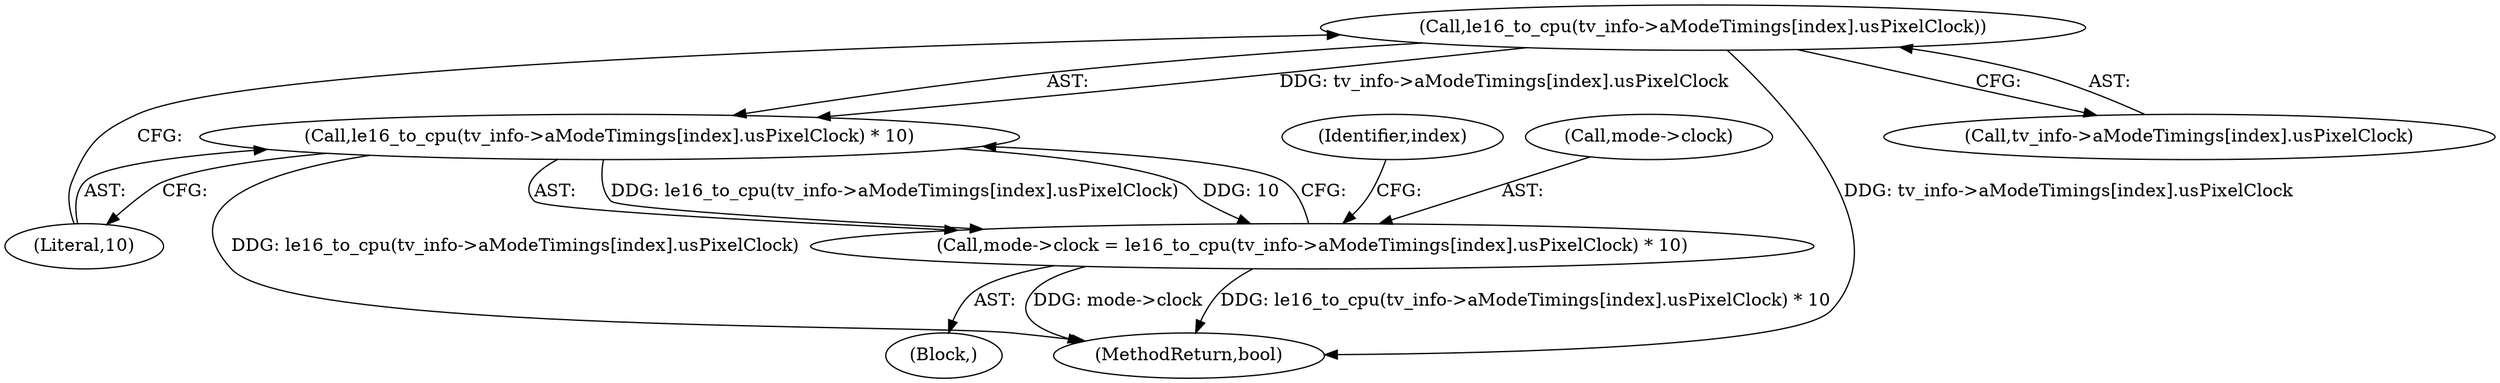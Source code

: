 digraph "0_linux_0031c41be5c529f8329e327b63cde92ba1284842@array" {
"1000344" [label="(Call,le16_to_cpu(tv_info->aModeTimings[index].usPixelClock))"];
"1000343" [label="(Call,le16_to_cpu(tv_info->aModeTimings[index].usPixelClock) * 10)"];
"1000339" [label="(Call,mode->clock = le16_to_cpu(tv_info->aModeTimings[index].usPixelClock) * 10)"];
"1000144" [label="(Block,)"];
"1000558" [label="(MethodReturn,bool)"];
"1000345" [label="(Call,tv_info->aModeTimings[index].usPixelClock)"];
"1000352" [label="(Literal,10)"];
"1000343" [label="(Call,le16_to_cpu(tv_info->aModeTimings[index].usPixelClock) * 10)"];
"1000339" [label="(Call,mode->clock = le16_to_cpu(tv_info->aModeTimings[index].usPixelClock) * 10)"];
"1000344" [label="(Call,le16_to_cpu(tv_info->aModeTimings[index].usPixelClock))"];
"1000340" [label="(Call,mode->clock)"];
"1000355" [label="(Identifier,index)"];
"1000344" -> "1000343"  [label="AST: "];
"1000344" -> "1000345"  [label="CFG: "];
"1000345" -> "1000344"  [label="AST: "];
"1000352" -> "1000344"  [label="CFG: "];
"1000344" -> "1000558"  [label="DDG: tv_info->aModeTimings[index].usPixelClock"];
"1000344" -> "1000343"  [label="DDG: tv_info->aModeTimings[index].usPixelClock"];
"1000343" -> "1000339"  [label="AST: "];
"1000343" -> "1000352"  [label="CFG: "];
"1000352" -> "1000343"  [label="AST: "];
"1000339" -> "1000343"  [label="CFG: "];
"1000343" -> "1000558"  [label="DDG: le16_to_cpu(tv_info->aModeTimings[index].usPixelClock)"];
"1000343" -> "1000339"  [label="DDG: le16_to_cpu(tv_info->aModeTimings[index].usPixelClock)"];
"1000343" -> "1000339"  [label="DDG: 10"];
"1000339" -> "1000144"  [label="AST: "];
"1000340" -> "1000339"  [label="AST: "];
"1000355" -> "1000339"  [label="CFG: "];
"1000339" -> "1000558"  [label="DDG: le16_to_cpu(tv_info->aModeTimings[index].usPixelClock) * 10"];
"1000339" -> "1000558"  [label="DDG: mode->clock"];
}
